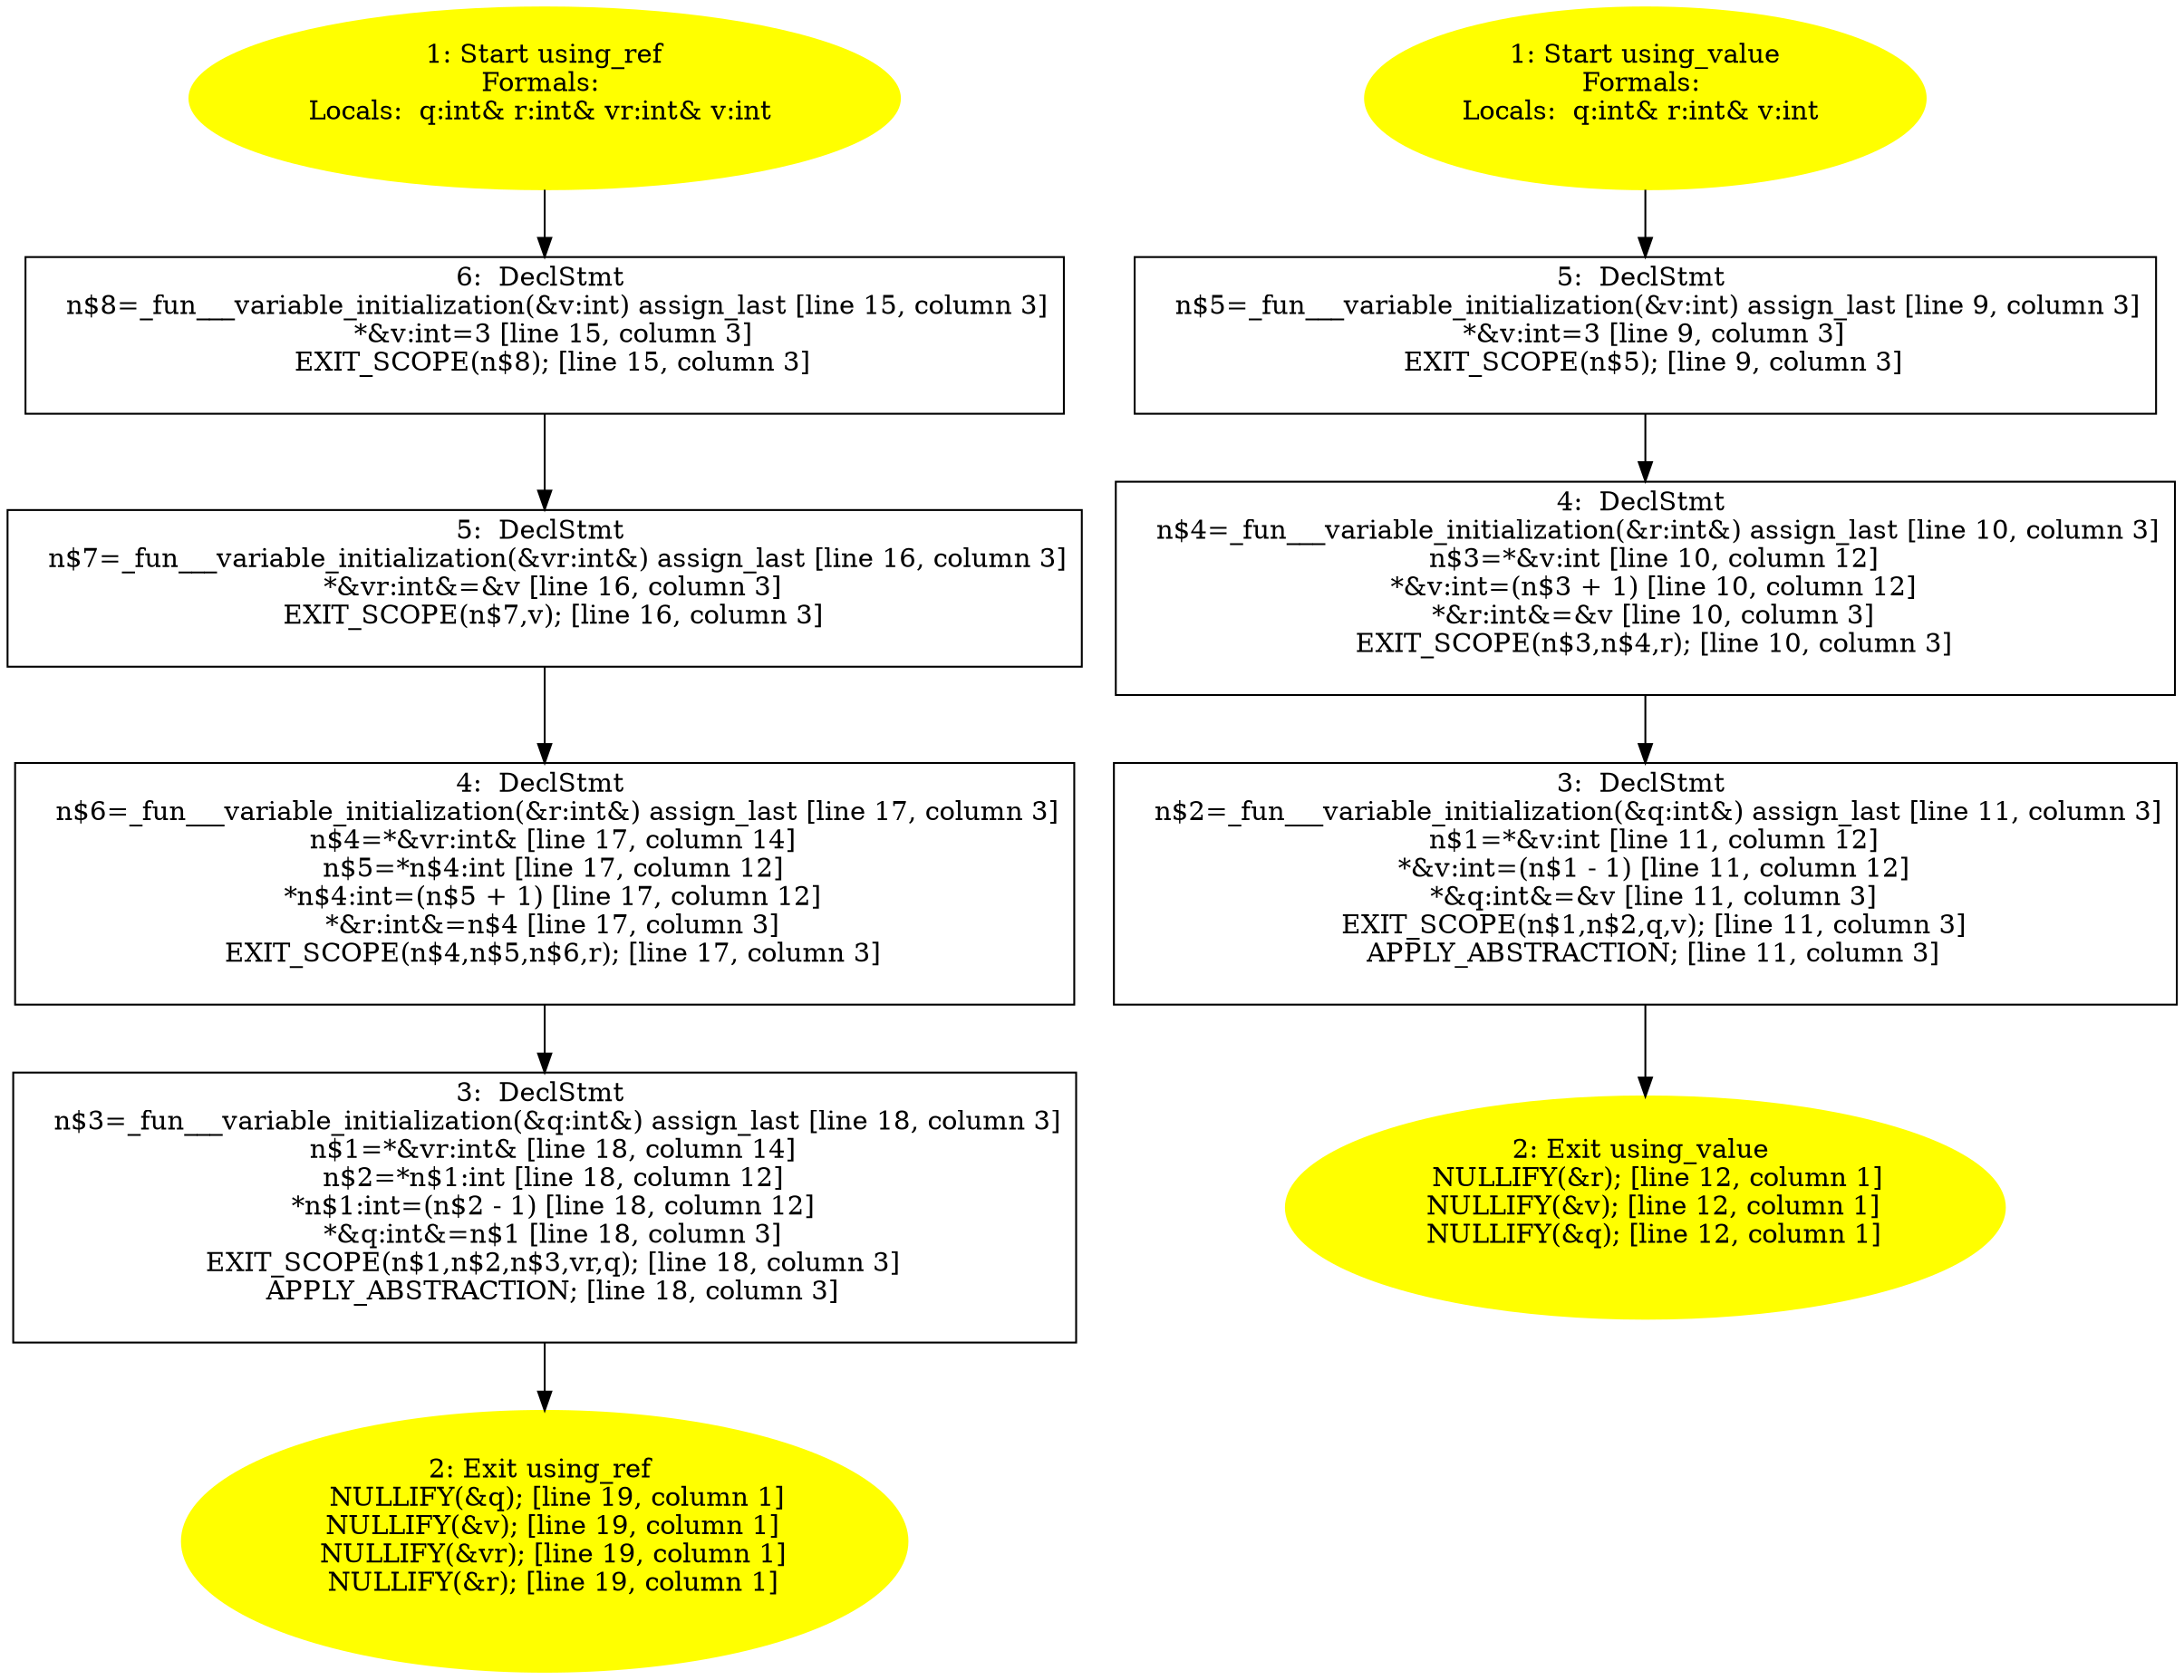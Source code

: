 /* @generated */
digraph cfg {
"using_ref#11585308534136333375.096010b8466cdacb12ca24c30d2a7334_1" [label="1: Start using_ref\nFormals: \nLocals:  q:int& r:int& vr:int& v:int \n  " color=yellow style=filled]
	

	 "using_ref#11585308534136333375.096010b8466cdacb12ca24c30d2a7334_1" -> "using_ref#11585308534136333375.096010b8466cdacb12ca24c30d2a7334_6" ;
"using_ref#11585308534136333375.096010b8466cdacb12ca24c30d2a7334_2" [label="2: Exit using_ref \n   NULLIFY(&q); [line 19, column 1]\n  NULLIFY(&v); [line 19, column 1]\n  NULLIFY(&vr); [line 19, column 1]\n  NULLIFY(&r); [line 19, column 1]\n " color=yellow style=filled]
	

"using_ref#11585308534136333375.096010b8466cdacb12ca24c30d2a7334_3" [label="3:  DeclStmt \n   n$3=_fun___variable_initialization(&q:int&) assign_last [line 18, column 3]\n  n$1=*&vr:int& [line 18, column 14]\n  n$2=*n$1:int [line 18, column 12]\n  *n$1:int=(n$2 - 1) [line 18, column 12]\n  *&q:int&=n$1 [line 18, column 3]\n  EXIT_SCOPE(n$1,n$2,n$3,vr,q); [line 18, column 3]\n  APPLY_ABSTRACTION; [line 18, column 3]\n " shape="box"]
	

	 "using_ref#11585308534136333375.096010b8466cdacb12ca24c30d2a7334_3" -> "using_ref#11585308534136333375.096010b8466cdacb12ca24c30d2a7334_2" ;
"using_ref#11585308534136333375.096010b8466cdacb12ca24c30d2a7334_4" [label="4:  DeclStmt \n   n$6=_fun___variable_initialization(&r:int&) assign_last [line 17, column 3]\n  n$4=*&vr:int& [line 17, column 14]\n  n$5=*n$4:int [line 17, column 12]\n  *n$4:int=(n$5 + 1) [line 17, column 12]\n  *&r:int&=n$4 [line 17, column 3]\n  EXIT_SCOPE(n$4,n$5,n$6,r); [line 17, column 3]\n " shape="box"]
	

	 "using_ref#11585308534136333375.096010b8466cdacb12ca24c30d2a7334_4" -> "using_ref#11585308534136333375.096010b8466cdacb12ca24c30d2a7334_3" ;
"using_ref#11585308534136333375.096010b8466cdacb12ca24c30d2a7334_5" [label="5:  DeclStmt \n   n$7=_fun___variable_initialization(&vr:int&) assign_last [line 16, column 3]\n  *&vr:int&=&v [line 16, column 3]\n  EXIT_SCOPE(n$7,v); [line 16, column 3]\n " shape="box"]
	

	 "using_ref#11585308534136333375.096010b8466cdacb12ca24c30d2a7334_5" -> "using_ref#11585308534136333375.096010b8466cdacb12ca24c30d2a7334_4" ;
"using_ref#11585308534136333375.096010b8466cdacb12ca24c30d2a7334_6" [label="6:  DeclStmt \n   n$8=_fun___variable_initialization(&v:int) assign_last [line 15, column 3]\n  *&v:int=3 [line 15, column 3]\n  EXIT_SCOPE(n$8); [line 15, column 3]\n " shape="box"]
	

	 "using_ref#11585308534136333375.096010b8466cdacb12ca24c30d2a7334_6" -> "using_ref#11585308534136333375.096010b8466cdacb12ca24c30d2a7334_5" ;
"using_value#13692921440907975250.fad67099f85ea68eb3281c85bd0ca170_1" [label="1: Start using_value\nFormals: \nLocals:  q:int& r:int& v:int \n  " color=yellow style=filled]
	

	 "using_value#13692921440907975250.fad67099f85ea68eb3281c85bd0ca170_1" -> "using_value#13692921440907975250.fad67099f85ea68eb3281c85bd0ca170_5" ;
"using_value#13692921440907975250.fad67099f85ea68eb3281c85bd0ca170_2" [label="2: Exit using_value \n   NULLIFY(&r); [line 12, column 1]\n  NULLIFY(&v); [line 12, column 1]\n  NULLIFY(&q); [line 12, column 1]\n " color=yellow style=filled]
	

"using_value#13692921440907975250.fad67099f85ea68eb3281c85bd0ca170_3" [label="3:  DeclStmt \n   n$2=_fun___variable_initialization(&q:int&) assign_last [line 11, column 3]\n  n$1=*&v:int [line 11, column 12]\n  *&v:int=(n$1 - 1) [line 11, column 12]\n  *&q:int&=&v [line 11, column 3]\n  EXIT_SCOPE(n$1,n$2,q,v); [line 11, column 3]\n  APPLY_ABSTRACTION; [line 11, column 3]\n " shape="box"]
	

	 "using_value#13692921440907975250.fad67099f85ea68eb3281c85bd0ca170_3" -> "using_value#13692921440907975250.fad67099f85ea68eb3281c85bd0ca170_2" ;
"using_value#13692921440907975250.fad67099f85ea68eb3281c85bd0ca170_4" [label="4:  DeclStmt \n   n$4=_fun___variable_initialization(&r:int&) assign_last [line 10, column 3]\n  n$3=*&v:int [line 10, column 12]\n  *&v:int=(n$3 + 1) [line 10, column 12]\n  *&r:int&=&v [line 10, column 3]\n  EXIT_SCOPE(n$3,n$4,r); [line 10, column 3]\n " shape="box"]
	

	 "using_value#13692921440907975250.fad67099f85ea68eb3281c85bd0ca170_4" -> "using_value#13692921440907975250.fad67099f85ea68eb3281c85bd0ca170_3" ;
"using_value#13692921440907975250.fad67099f85ea68eb3281c85bd0ca170_5" [label="5:  DeclStmt \n   n$5=_fun___variable_initialization(&v:int) assign_last [line 9, column 3]\n  *&v:int=3 [line 9, column 3]\n  EXIT_SCOPE(n$5); [line 9, column 3]\n " shape="box"]
	

	 "using_value#13692921440907975250.fad67099f85ea68eb3281c85bd0ca170_5" -> "using_value#13692921440907975250.fad67099f85ea68eb3281c85bd0ca170_4" ;
}
